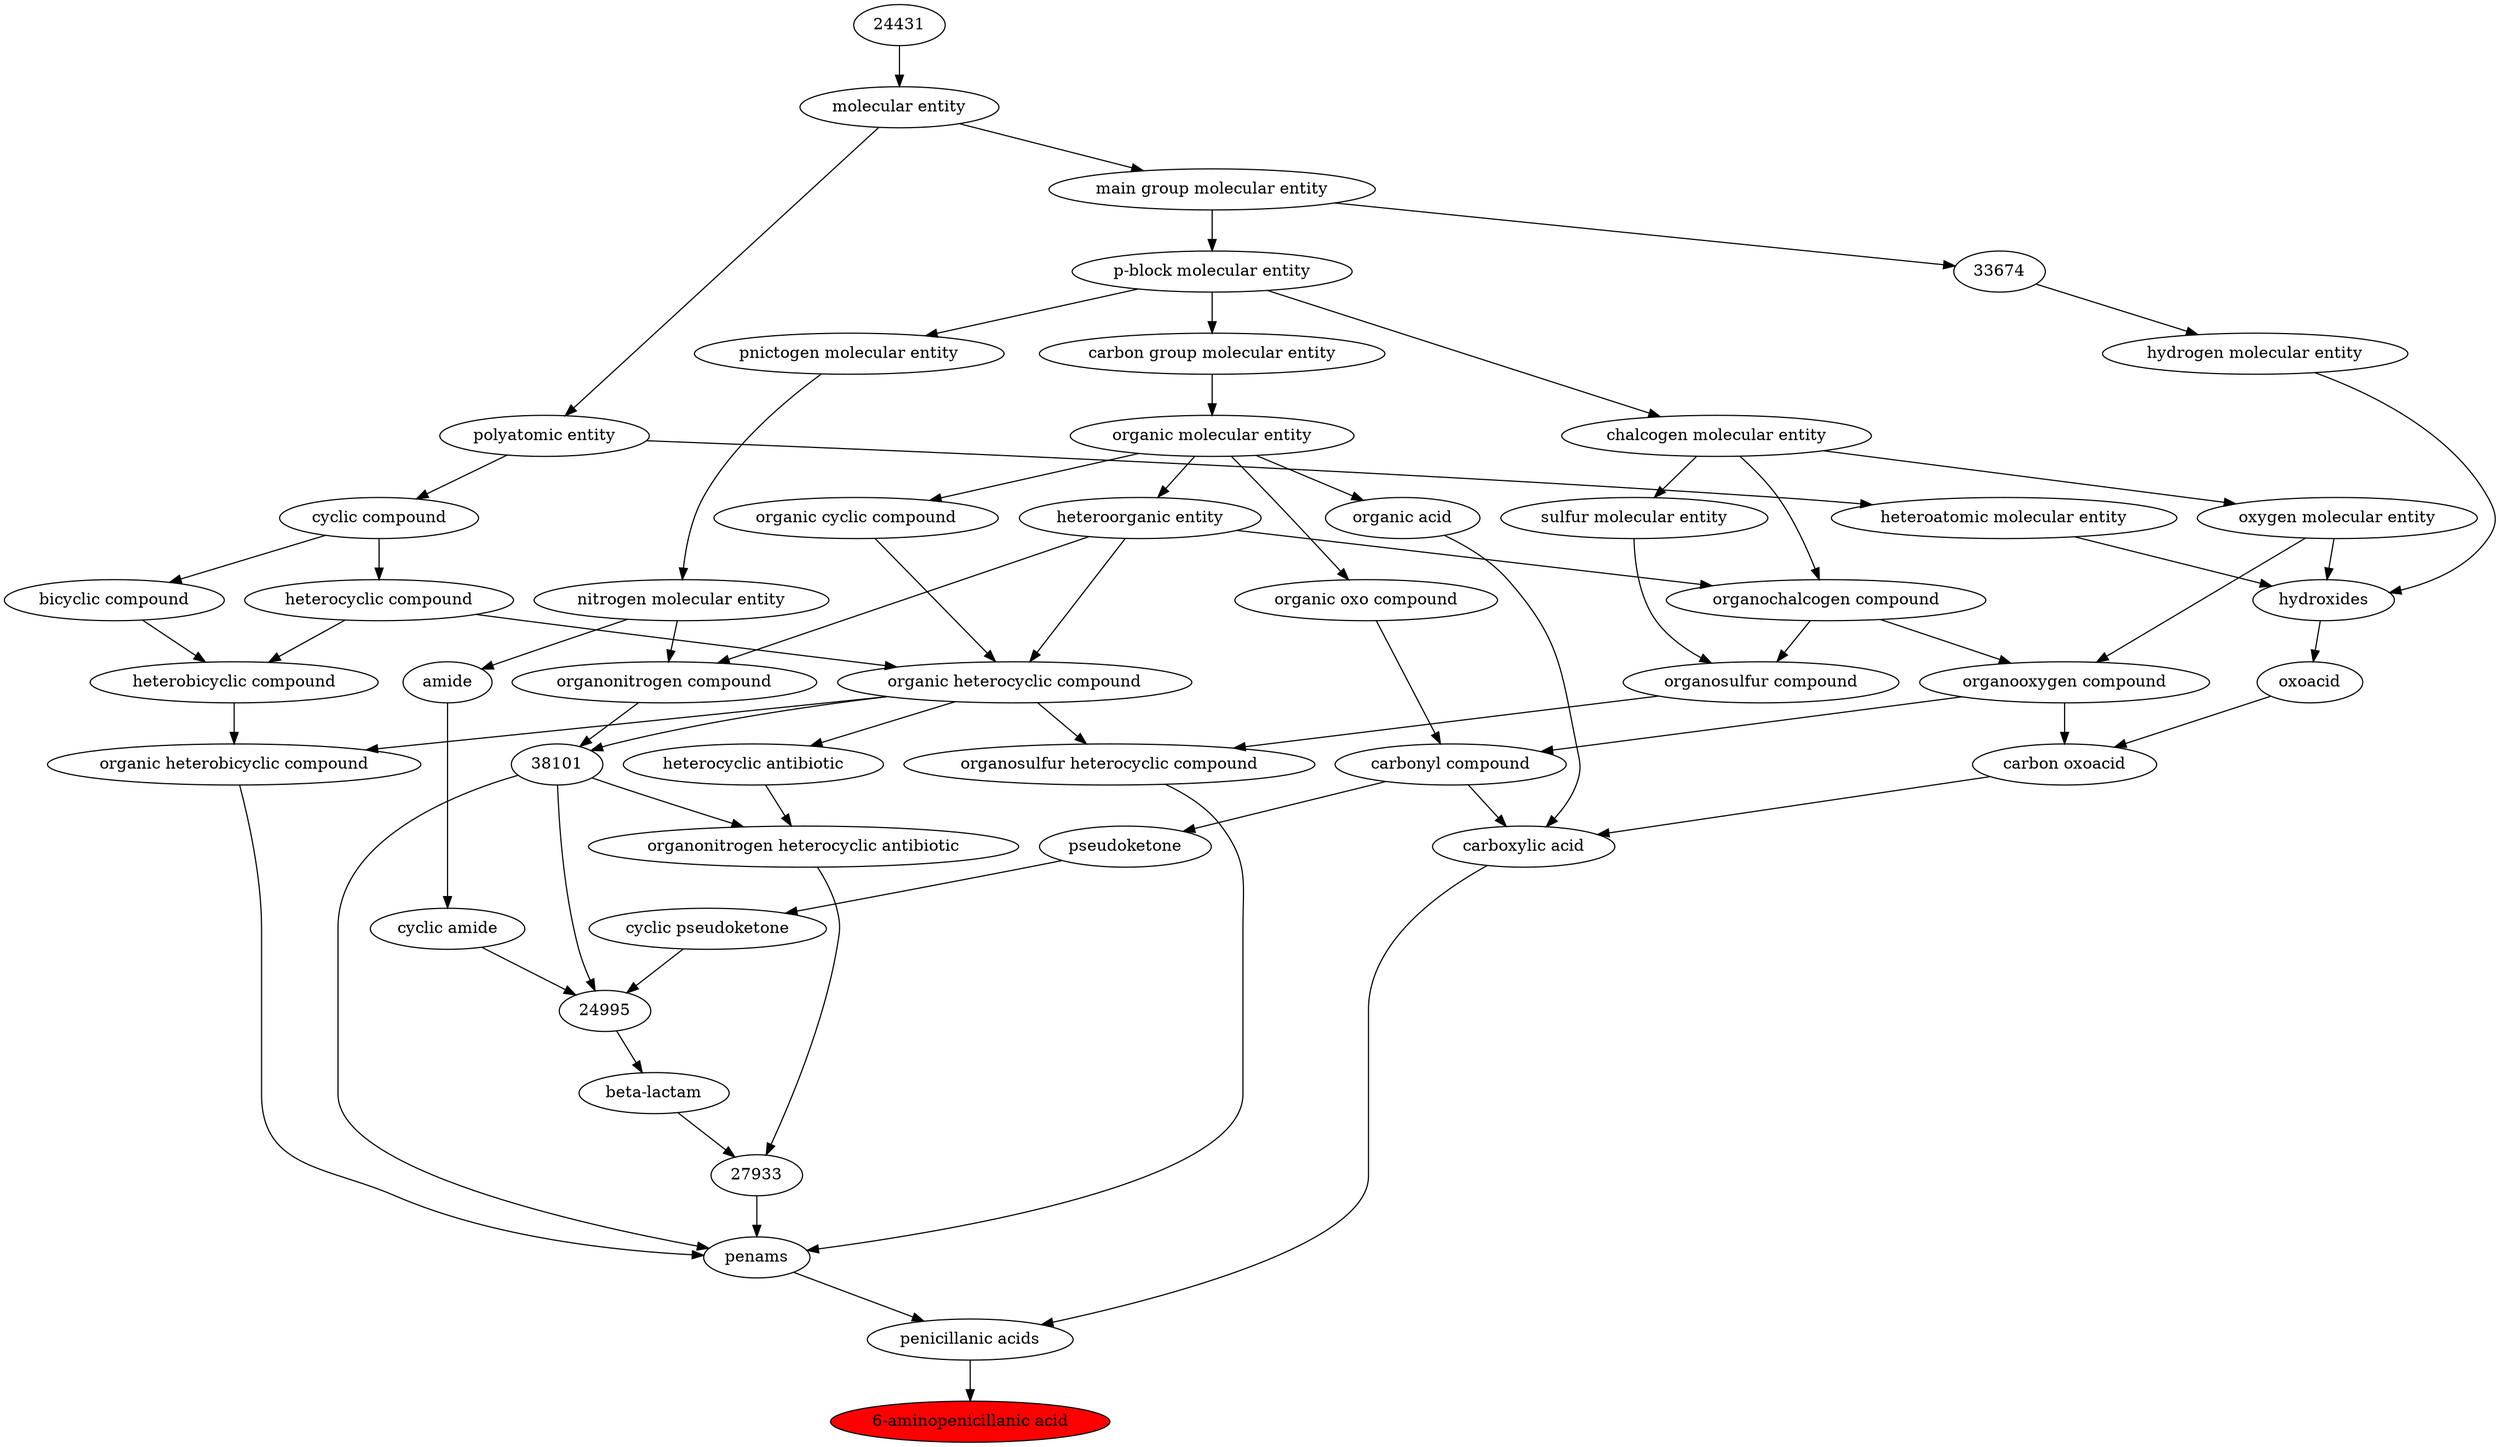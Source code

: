 digraph tree{ 
16705 [label="6-aminopenicillanic acid" fillcolor=red style=filled]
25865 -> 16705
25865 [label="penicillanic acids"]
35992 -> 25865
33575 -> 25865
35992 [label="penams"]
27933 -> 35992
27171 -> 35992
38101 -> 35992
38106 -> 35992
33575 [label="carboxylic acid"]
36586 -> 33575
35605 -> 33575
64709 -> 33575
27933 [label="27933"]
35627 -> 27933
25558 -> 27933
27171 [label="organic heterobicyclic compound"]
33672 -> 27171
24532 -> 27171
38101 [label="38101"]
24532 -> 38101
35352 -> 38101
38106 [label="organosulfur heterocyclic compound"]
33261 -> 38106
24532 -> 38106
36586 [label="carbonyl compound"]
36587 -> 36586
36963 -> 36586
35605 [label="carbon oxoacid"]
24833 -> 35605
36963 -> 35605
64709 [label="organic acid"]
50860 -> 64709
35627 [label="beta-lactam"]
24995 -> 35627
25558 [label="organonitrogen heterocyclic antibiotic"]
38101 -> 25558
24531 -> 25558
33672 [label="heterobicyclic compound"]
33636 -> 33672
5686 -> 33672
24532 [label="organic heterocyclic compound"]
33285 -> 24532
33832 -> 24532
5686 -> 24532
35352 [label="organonitrogen compound"]
51143 -> 35352
33285 -> 35352
33261 [label="organosulfur compound"]
36962 -> 33261
26835 -> 33261
36587 [label="organic oxo compound"]
50860 -> 36587
36963 [label="organooxygen compound"]
36962 -> 36963
25806 -> 36963
24833 [label="oxoacid"]
24651 -> 24833
50860 [label="organic molecular entity"]
33582 -> 50860
24995 [label="24995"]
36588 -> 24995
38101 -> 24995
23443 -> 24995
24531 [label="heterocyclic antibiotic"]
24532 -> 24531
33636 [label="bicyclic compound"]
33595 -> 33636
5686 [label="heterocyclic compound"]
33595 -> 5686
33285 [label="heteroorganic entity"]
50860 -> 33285
33832 [label="organic cyclic compound"]
50860 -> 33832
51143 [label="nitrogen molecular entity"]
33302 -> 51143
36962 [label="organochalcogen compound"]
33285 -> 36962
33304 -> 36962
26835 [label="sulfur molecular entity"]
33304 -> 26835
25806 [label="oxygen molecular entity"]
33304 -> 25806
24651 [label="hydroxides"]
25806 -> 24651
33608 -> 24651
37577 -> 24651
33582 [label="carbon group molecular entity"]
33675 -> 33582
36588 [label="cyclic pseudoketone"]
36585 -> 36588
23443 [label="cyclic amide"]
32988 -> 23443
33595 [label="cyclic compound"]
36357 -> 33595
33302 [label="pnictogen molecular entity"]
33675 -> 33302
33304 [label="chalcogen molecular entity"]
33675 -> 33304
33608 [label="hydrogen molecular entity"]
33674 -> 33608
37577 [label="heteroatomic molecular entity"]
36357 -> 37577
33675 [label="p-block molecular entity"]
33579 -> 33675
36585 [label="pseudoketone"]
36586 -> 36585
32988 [label="amide"]
51143 -> 32988
36357 [label="polyatomic entity"]
23367 -> 36357
33674 [label="33674"]
33579 -> 33674
33579 [label="main group molecular entity"]
23367 -> 33579
23367 [label="molecular entity"]
24431 -> 23367
24431 [label="24431"]
}